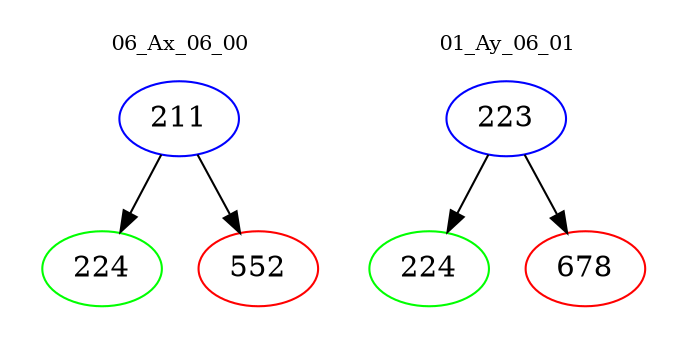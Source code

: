 digraph{
subgraph cluster_0 {
color = white
label = "06_Ax_06_00";
fontsize=10;
T0_211 [label="211", color="blue"]
T0_211 -> T0_224 [color="black"]
T0_224 [label="224", color="green"]
T0_211 -> T0_552 [color="black"]
T0_552 [label="552", color="red"]
}
subgraph cluster_1 {
color = white
label = "01_Ay_06_01";
fontsize=10;
T1_223 [label="223", color="blue"]
T1_223 -> T1_224 [color="black"]
T1_224 [label="224", color="green"]
T1_223 -> T1_678 [color="black"]
T1_678 [label="678", color="red"]
}
}
